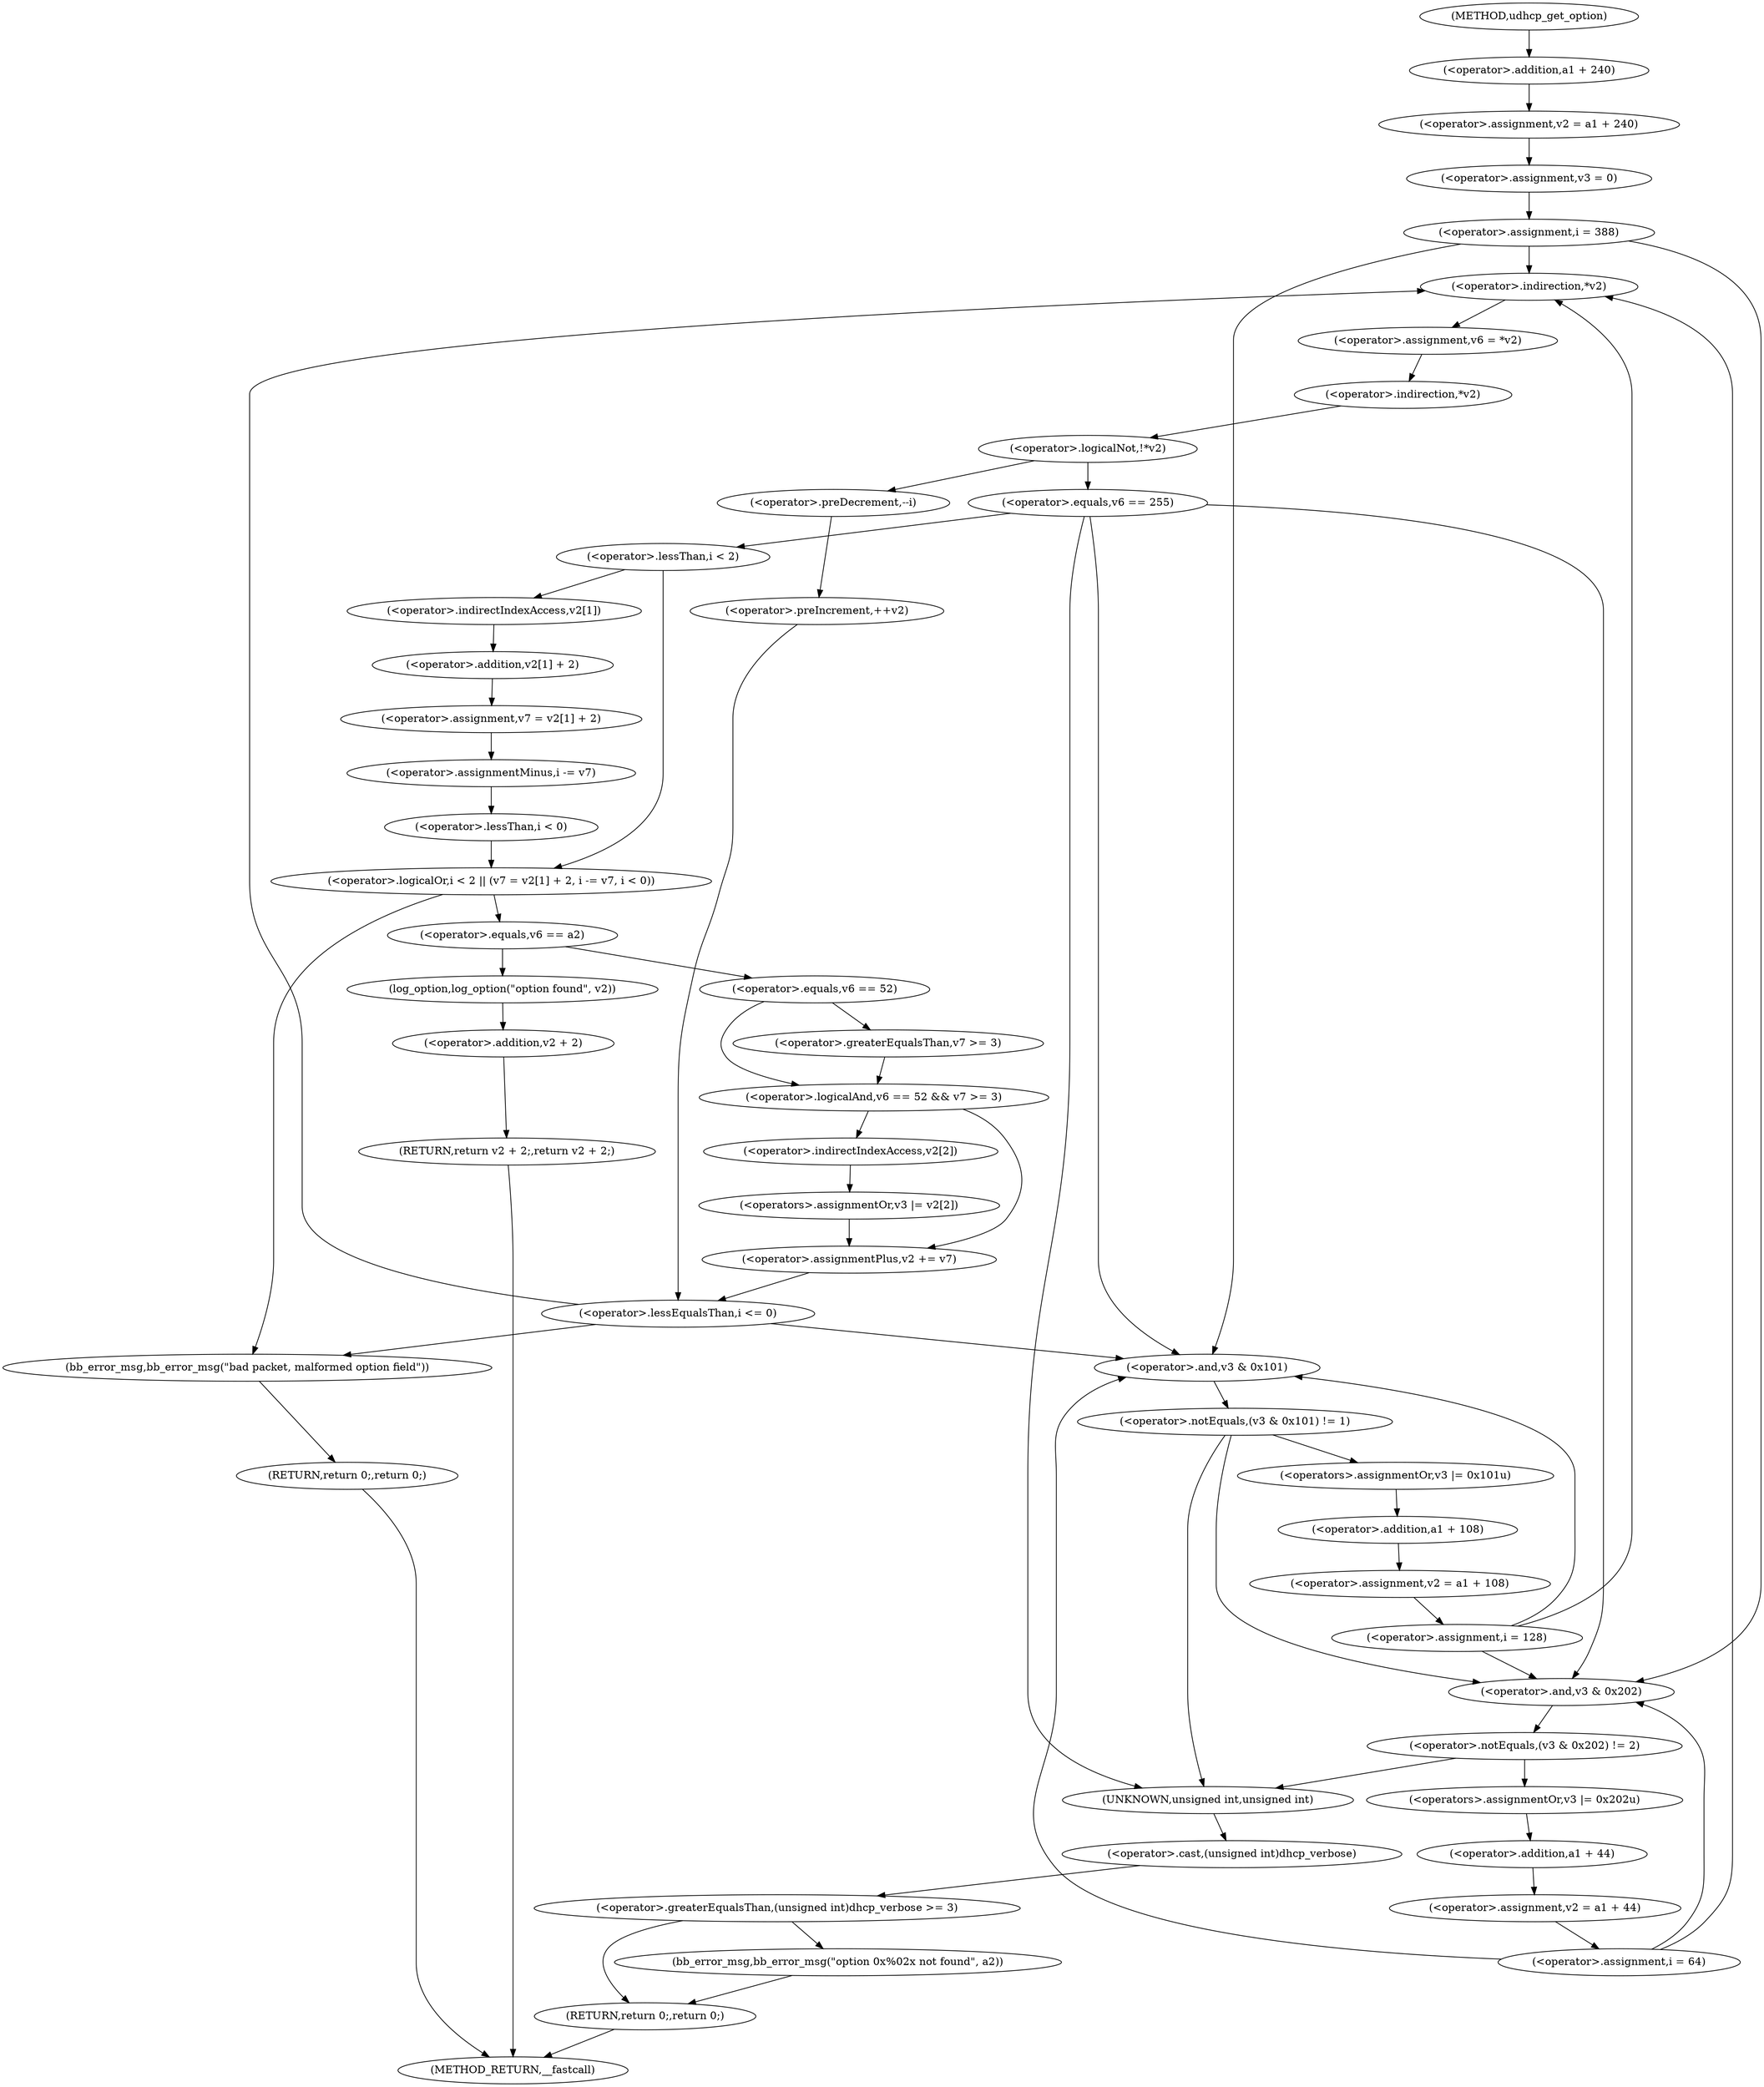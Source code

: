 digraph udhcp_get_option {  
"1000115" [label = "(<operator>.assignment,v2 = a1 + 240)" ]
"1000117" [label = "(<operator>.addition,a1 + 240)" ]
"1000120" [label = "(<operator>.assignment,v3 = 0)" ]
"1000124" [label = "(<operator>.assignment,i = 388)" ]
"1000127" [label = "(<operator>.assignment,i = 64)" ]
"1000137" [label = "(<operator>.assignment,v6 = *v2)" ]
"1000139" [label = "(<operator>.indirection,*v2)" ]
"1000142" [label = "(<operator>.logicalNot,!*v2)" ]
"1000143" [label = "(<operator>.indirection,*v2)" ]
"1000146" [label = "(<operator>.preDecrement,--i)" ]
"1000148" [label = "(<operator>.preIncrement,++v2)" ]
"1000152" [label = "(<operator>.equals,v6 == 255)" ]
"1000157" [label = "(<operator>.logicalOr,i < 2 || (v7 = v2[1] + 2, i -= v7, i < 0))" ]
"1000158" [label = "(<operator>.lessThan,i < 2)" ]
"1000162" [label = "(<operator>.assignment,v7 = v2[1] + 2)" ]
"1000164" [label = "(<operator>.addition,v2[1] + 2)" ]
"1000165" [label = "(<operator>.indirectIndexAccess,v2[1])" ]
"1000170" [label = "(<operator>.assignmentMinus,i -= v7)" ]
"1000173" [label = "(<operator>.lessThan,i < 0)" ]
"1000178" [label = "(bb_error_msg,bb_error_msg(\"bad packet, malformed option field\"))" ]
"1000180" [label = "(RETURN,return 0;,return 0;)" ]
"1000183" [label = "(<operator>.equals,v6 == a2)" ]
"1000187" [label = "(log_option,log_option(\"option found\", v2))" ]
"1000190" [label = "(RETURN,return v2 + 2;,return v2 + 2;)" ]
"1000191" [label = "(<operator>.addition,v2 + 2)" ]
"1000195" [label = "(<operator>.logicalAnd,v6 == 52 && v7 >= 3)" ]
"1000196" [label = "(<operator>.equals,v6 == 52)" ]
"1000199" [label = "(<operator>.greaterEqualsThan,v7 >= 3)" ]
"1000202" [label = "(<operators>.assignmentOr,v3 |= v2[2])" ]
"1000204" [label = "(<operator>.indirectIndexAccess,v2[2])" ]
"1000207" [label = "(<operator>.assignmentPlus,v2 += v7)" ]
"1000212" [label = "(<operator>.lessEqualsThan,i <= 0)" ]
"1000217" [label = "(<operator>.notEquals,(v3 & 0x101) != 1)" ]
"1000218" [label = "(<operator>.and,v3 & 0x101)" ]
"1000223" [label = "(<operators>.assignmentOr,v3 |= 0x101u)" ]
"1000226" [label = "(<operator>.assignment,v2 = a1 + 108)" ]
"1000228" [label = "(<operator>.addition,a1 + 108)" ]
"1000231" [label = "(<operator>.assignment,i = 128)" ]
"1000235" [label = "(<operator>.notEquals,(v3 & 0x202) != 2)" ]
"1000236" [label = "(<operator>.and,v3 & 0x202)" ]
"1000241" [label = "(<operators>.assignmentOr,v3 |= 0x202u)" ]
"1000244" [label = "(<operator>.assignment,v2 = a1 + 44)" ]
"1000246" [label = "(<operator>.addition,a1 + 44)" ]
"1000250" [label = "(<operator>.greaterEqualsThan,(unsigned int)dhcp_verbose >= 3)" ]
"1000251" [label = "(<operator>.cast,(unsigned int)dhcp_verbose)" ]
"1000252" [label = "(UNKNOWN,unsigned int,unsigned int)" ]
"1000255" [label = "(bb_error_msg,bb_error_msg(\"option 0x%02x not found\", a2))" ]
"1000258" [label = "(RETURN,return 0;,return 0;)" ]
"1000106" [label = "(METHOD,udhcp_get_option)" ]
"1000260" [label = "(METHOD_RETURN,__fastcall)" ]
  "1000115" -> "1000120" 
  "1000117" -> "1000115" 
  "1000120" -> "1000124" 
  "1000124" -> "1000139" 
  "1000124" -> "1000218" 
  "1000124" -> "1000236" 
  "1000127" -> "1000139" 
  "1000127" -> "1000218" 
  "1000127" -> "1000236" 
  "1000137" -> "1000143" 
  "1000139" -> "1000137" 
  "1000142" -> "1000146" 
  "1000142" -> "1000152" 
  "1000143" -> "1000142" 
  "1000146" -> "1000148" 
  "1000148" -> "1000212" 
  "1000152" -> "1000252" 
  "1000152" -> "1000218" 
  "1000152" -> "1000236" 
  "1000152" -> "1000158" 
  "1000157" -> "1000178" 
  "1000157" -> "1000183" 
  "1000158" -> "1000157" 
  "1000158" -> "1000165" 
  "1000162" -> "1000170" 
  "1000164" -> "1000162" 
  "1000165" -> "1000164" 
  "1000170" -> "1000173" 
  "1000173" -> "1000157" 
  "1000178" -> "1000180" 
  "1000180" -> "1000260" 
  "1000183" -> "1000187" 
  "1000183" -> "1000196" 
  "1000187" -> "1000191" 
  "1000190" -> "1000260" 
  "1000191" -> "1000190" 
  "1000195" -> "1000204" 
  "1000195" -> "1000207" 
  "1000196" -> "1000195" 
  "1000196" -> "1000199" 
  "1000199" -> "1000195" 
  "1000202" -> "1000207" 
  "1000204" -> "1000202" 
  "1000207" -> "1000212" 
  "1000212" -> "1000139" 
  "1000212" -> "1000218" 
  "1000212" -> "1000178" 
  "1000217" -> "1000252" 
  "1000217" -> "1000236" 
  "1000217" -> "1000223" 
  "1000218" -> "1000217" 
  "1000223" -> "1000228" 
  "1000226" -> "1000231" 
  "1000228" -> "1000226" 
  "1000231" -> "1000139" 
  "1000231" -> "1000218" 
  "1000231" -> "1000236" 
  "1000235" -> "1000252" 
  "1000235" -> "1000241" 
  "1000236" -> "1000235" 
  "1000241" -> "1000246" 
  "1000244" -> "1000127" 
  "1000246" -> "1000244" 
  "1000250" -> "1000255" 
  "1000250" -> "1000258" 
  "1000251" -> "1000250" 
  "1000252" -> "1000251" 
  "1000255" -> "1000258" 
  "1000258" -> "1000260" 
  "1000106" -> "1000117" 
}
